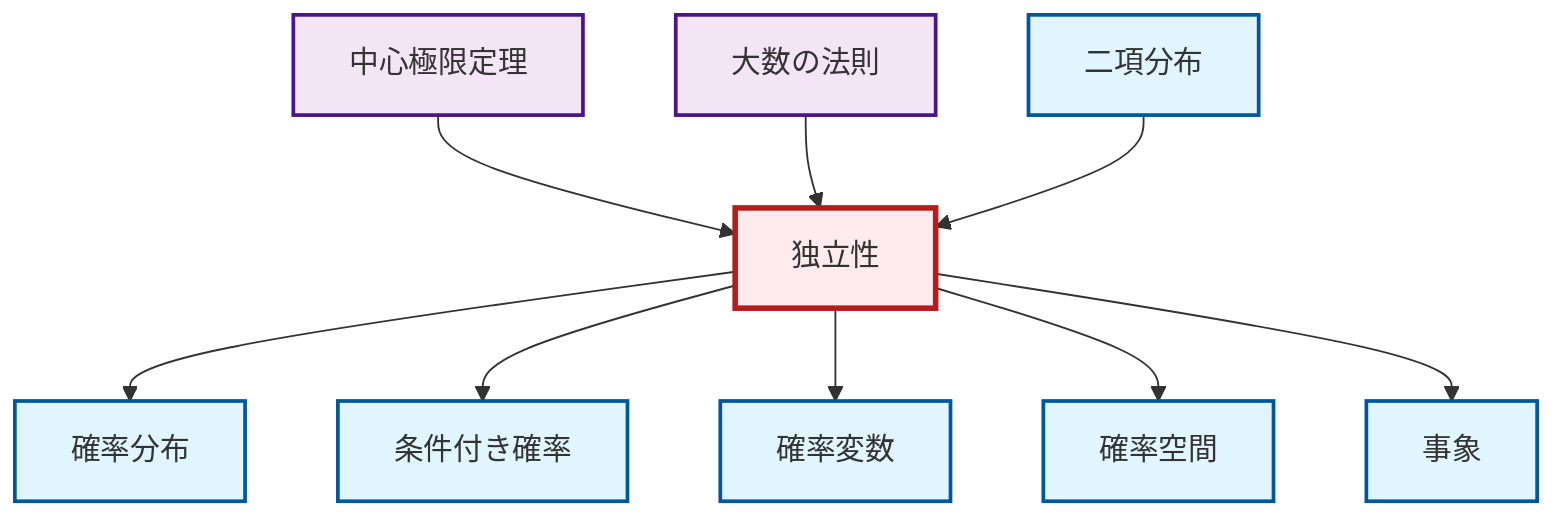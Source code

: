 graph TD
    classDef definition fill:#e1f5fe,stroke:#01579b,stroke-width:2px
    classDef theorem fill:#f3e5f5,stroke:#4a148c,stroke-width:2px
    classDef axiom fill:#fff3e0,stroke:#e65100,stroke-width:2px
    classDef example fill:#e8f5e9,stroke:#1b5e20,stroke-width:2px
    classDef current fill:#ffebee,stroke:#b71c1c,stroke-width:3px
    def-random-variable["確率変数"]:::definition
    def-independence["独立性"]:::definition
    def-event["事象"]:::definition
    def-conditional-probability["条件付き確率"]:::definition
    def-probability-space["確率空間"]:::definition
    def-probability-distribution["確率分布"]:::definition
    thm-central-limit["中心極限定理"]:::theorem
    def-binomial-distribution["二項分布"]:::definition
    thm-law-of-large-numbers["大数の法則"]:::theorem
    def-independence --> def-probability-distribution
    def-independence --> def-conditional-probability
    thm-central-limit --> def-independence
    thm-law-of-large-numbers --> def-independence
    def-binomial-distribution --> def-independence
    def-independence --> def-random-variable
    def-independence --> def-probability-space
    def-independence --> def-event
    class def-independence current